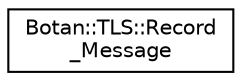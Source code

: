 digraph "Graphical Class Hierarchy"
{
  edge [fontname="Helvetica",fontsize="10",labelfontname="Helvetica",labelfontsize="10"];
  node [fontname="Helvetica",fontsize="10",shape=record];
  rankdir="LR";
  Node0 [label="Botan::TLS::Record\l_Message",height=0.2,width=0.4,color="black", fillcolor="white", style="filled",URL="$class_botan_1_1_t_l_s_1_1_record___message.html"];
}
